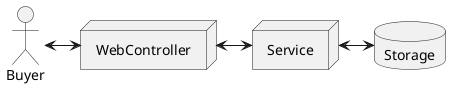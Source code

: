 @startuml component
actor Buyer
node Service
node WebController
database Storage

Buyer <-> WebController
WebController <-> Service
Service <-> Storage
@enduml
